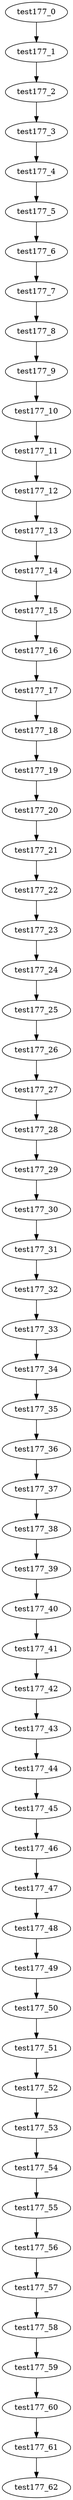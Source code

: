 digraph G {
test177_0->test177_1;
test177_1->test177_2;
test177_2->test177_3;
test177_3->test177_4;
test177_4->test177_5;
test177_5->test177_6;
test177_6->test177_7;
test177_7->test177_8;
test177_8->test177_9;
test177_9->test177_10;
test177_10->test177_11;
test177_11->test177_12;
test177_12->test177_13;
test177_13->test177_14;
test177_14->test177_15;
test177_15->test177_16;
test177_16->test177_17;
test177_17->test177_18;
test177_18->test177_19;
test177_19->test177_20;
test177_20->test177_21;
test177_21->test177_22;
test177_22->test177_23;
test177_23->test177_24;
test177_24->test177_25;
test177_25->test177_26;
test177_26->test177_27;
test177_27->test177_28;
test177_28->test177_29;
test177_29->test177_30;
test177_30->test177_31;
test177_31->test177_32;
test177_32->test177_33;
test177_33->test177_34;
test177_34->test177_35;
test177_35->test177_36;
test177_36->test177_37;
test177_37->test177_38;
test177_38->test177_39;
test177_39->test177_40;
test177_40->test177_41;
test177_41->test177_42;
test177_42->test177_43;
test177_43->test177_44;
test177_44->test177_45;
test177_45->test177_46;
test177_46->test177_47;
test177_47->test177_48;
test177_48->test177_49;
test177_49->test177_50;
test177_50->test177_51;
test177_51->test177_52;
test177_52->test177_53;
test177_53->test177_54;
test177_54->test177_55;
test177_55->test177_56;
test177_56->test177_57;
test177_57->test177_58;
test177_58->test177_59;
test177_59->test177_60;
test177_60->test177_61;
test177_61->test177_62;

}
